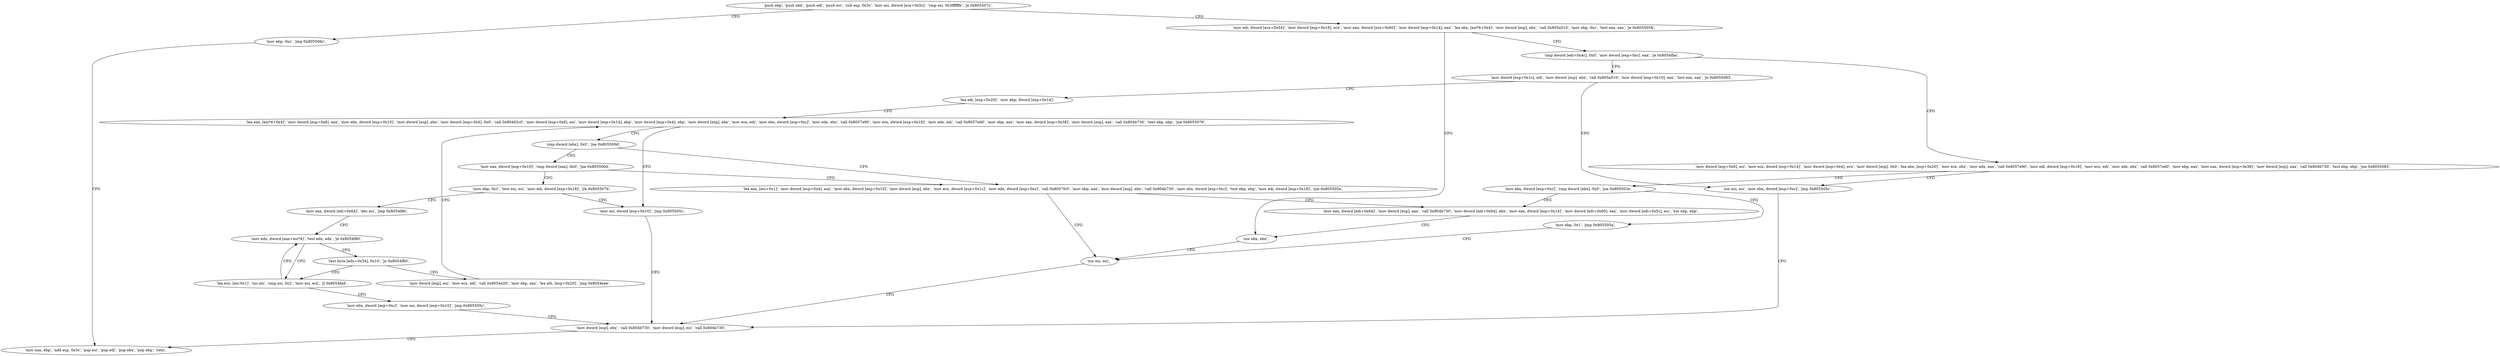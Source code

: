 digraph "func" {
"134565504" [label = "'push ebp', 'push ebx', 'push edi', 'push esi', 'sub esp, 0x3c', 'mov esi, dword [ecx+0x5c]', 'cmp esi, 0x3ffffffe', 'ja 0x805507c', " ]
"134566012" [label = "'mov ebp, 0xc', 'jmp 0x805506c', " ]
"134565526" [label = "'mov edi, dword [ecx+0x54]', 'mov dword [esp+0x18], ecx', 'mov eax, dword [ecx+0x60]', 'mov dword [esp+0x14], eax', 'lea ebx, [esi*4+0x4]', 'mov dword [esp], ebx', 'call 0x805a510', 'mov ebp, 0xc', 'test eax, eax', 'je 0x8055058', " ]
"134565996" [label = "'mov eax, ebp', 'add esp, 0x3c', 'pop esi', 'pop edi', 'pop ebx', 'pop ebp', 'retn', " ]
"134565976" [label = "'xor ebx, ebx', " ]
"134565568" [label = "'cmp dword [edi+0x4c], 0x0', 'mov dword [esp+0xc], eax', 'je 0x8054fba', " ]
"134565978" [label = "'xor esi, esi', " ]
"134565818" [label = "'mov dword [esp+0x8], esi', 'mov ecx, dword [esp+0x14]', 'mov dword [esp+0x4], ecx', 'mov dword [esp], 0x0', 'lea ebx, [esp+0x20]', 'mov ecx, ebx', 'mov edx, eax', 'call 0x8057e90', 'mov edi, dword [esp+0x18]', 'mov ecx, edi', 'mov edx, ebx', 'call 0x8057ed0', 'mov ebp, eax', 'mov eax, dword [esp+0x38]', 'mov dword [esp], eax', 'call 0x804b730', 'test ebp, ebp', 'jne 0x8055083', " ]
"134565582" [label = "'mov dword [esp+0x1c], edi', 'mov dword [esp], ebx', 'call 0x805a510', 'mov dword [esp+0x10], eax', 'test eax, eax', 'je 0x8055083', " ]
"134566019" [label = "'xor esi, esi', 'mov ebx, dword [esp+0xc]', 'jmp 0x805505c', " ]
"134565885" [label = "'mov ebx, dword [esp+0xc]', 'cmp dword [ebx], 0x0', 'jne 0x805503e', " ]
"134565606" [label = "'lea edi, [esp+0x20]', 'mov ebp, dword [esp+0x14]', " ]
"134565980" [label = "'mov dword [esp], ebx', 'call 0x804b730', 'mov dword [esp], esi', 'call 0x804b730', " ]
"134565950" [label = "'mov eax, dword [edi+0x64]', 'mov dword [esp], eax', 'call 0x804b730', 'mov dword [edi+0x64], ebx', 'mov eax, dword [esp+0x14]', 'mov dword [edi+0x60], eax', 'mov dword [edi+0x5c], esi', 'xor ebp, ebp', " ]
"134565894" [label = "'mov ebp, 0x1', 'jmp 0x805505a', " ]
"134565614" [label = "'lea eax, [esi*4+0x4]', 'mov dword [esp+0x8], eax', 'mov ebx, dword [esp+0x10]', 'mov dword [esp], ebx', 'mov dword [esp+0x4], 0x0', 'call 0x80492c0', 'mov dword [esp+0x8], esi', 'mov dword [esp+0x14], ebp', 'mov dword [esp+0x4], ebp', 'mov dword [esp], ebx', 'mov ecx, edi', 'mov ebx, dword [esp+0xc]', 'mov edx, ebx', 'call 0x8057e90', 'mov ecx, dword [esp+0x18]', 'mov edx, edi', 'call 0x8057ed0', 'mov ebp, eax', 'mov eax, dword [esp+0x38]', 'mov dword [esp], eax', 'call 0x804b730', 'test ebp, ebp', 'jne 0x8055076', " ]
"134566006" [label = "'mov esi, dword [esp+0x10]', 'jmp 0x805505c', " ]
"134565706" [label = "'cmp dword [ebx], 0x0', 'jne 0x805500d', " ]
"134565901" [label = "'lea eax, [esi+0x1]', 'mov dword [esp+0x4], eax', 'mov ebx, dword [esp+0x10]', 'mov dword [esp], ebx', 'mov ecx, dword [esp+0x1c]', 'mov edx, dword [esp+0xc]', 'call 0x8057fc0', 'mov ebp, eax', 'mov dword [esp], ebx', 'call 0x804b730', 'mov ebx, dword [esp+0xc]', 'test ebp, ebp', 'mov edi, dword [esp+0x18]', 'jne 0x805505a', " ]
"134565715" [label = "'mov eax, dword [esp+0x10]', 'cmp dword [eax], 0x0', 'jne 0x805500d', " ]
"134565728" [label = "'mov ebp, 0x1', 'test esi, esi', 'mov edi, dword [esp+0x18]', 'jle 0x8055076', " ]
"134565745" [label = "'mov eax, dword [edi+0x64]', 'dec esi', 'jmp 0x8054f8b', " ]
"134565771" [label = "'mov edx, dword [eax+esi*4]', 'test edx, edx', 'je 0x8054f80', " ]
"134565760" [label = "'lea ecx, [esi-0x1]', 'inc esi', 'cmp esi, 0x2', 'mov esi, ecx', 'jl 0x8054fad', " ]
"134565778" [label = "'test byte [edx+0x34], 0x10', 'je 0x8054f80', " ]
"134565805" [label = "'mov ebx, dword [esp+0xc]', 'mov esi, dword [esp+0x10]', 'jmp 0x805505c', " ]
"134565784" [label = "'mov dword [esp], esi', 'mov ecx, edi', 'call 0x8054e20', 'mov ebp, eax', 'lea edi, [esp+0x20]', 'jmp 0x8054eee', " ]
"134565504" -> "134566012" [ label = "CFG" ]
"134565504" -> "134565526" [ label = "CFG" ]
"134566012" -> "134565996" [ label = "CFG" ]
"134565526" -> "134565976" [ label = "CFG" ]
"134565526" -> "134565568" [ label = "CFG" ]
"134565976" -> "134565978" [ label = "CFG" ]
"134565568" -> "134565818" [ label = "CFG" ]
"134565568" -> "134565582" [ label = "CFG" ]
"134565978" -> "134565980" [ label = "CFG" ]
"134565818" -> "134566019" [ label = "CFG" ]
"134565818" -> "134565885" [ label = "CFG" ]
"134565582" -> "134566019" [ label = "CFG" ]
"134565582" -> "134565606" [ label = "CFG" ]
"134566019" -> "134565980" [ label = "CFG" ]
"134565885" -> "134565950" [ label = "CFG" ]
"134565885" -> "134565894" [ label = "CFG" ]
"134565606" -> "134565614" [ label = "CFG" ]
"134565980" -> "134565996" [ label = "CFG" ]
"134565950" -> "134565976" [ label = "CFG" ]
"134565894" -> "134565978" [ label = "CFG" ]
"134565614" -> "134566006" [ label = "CFG" ]
"134565614" -> "134565706" [ label = "CFG" ]
"134566006" -> "134565980" [ label = "CFG" ]
"134565706" -> "134565901" [ label = "CFG" ]
"134565706" -> "134565715" [ label = "CFG" ]
"134565901" -> "134565978" [ label = "CFG" ]
"134565901" -> "134565950" [ label = "CFG" ]
"134565715" -> "134565901" [ label = "CFG" ]
"134565715" -> "134565728" [ label = "CFG" ]
"134565728" -> "134566006" [ label = "CFG" ]
"134565728" -> "134565745" [ label = "CFG" ]
"134565745" -> "134565771" [ label = "CFG" ]
"134565771" -> "134565760" [ label = "CFG" ]
"134565771" -> "134565778" [ label = "CFG" ]
"134565760" -> "134565805" [ label = "CFG" ]
"134565760" -> "134565771" [ label = "CFG" ]
"134565778" -> "134565760" [ label = "CFG" ]
"134565778" -> "134565784" [ label = "CFG" ]
"134565805" -> "134565980" [ label = "CFG" ]
"134565784" -> "134565614" [ label = "CFG" ]
}
